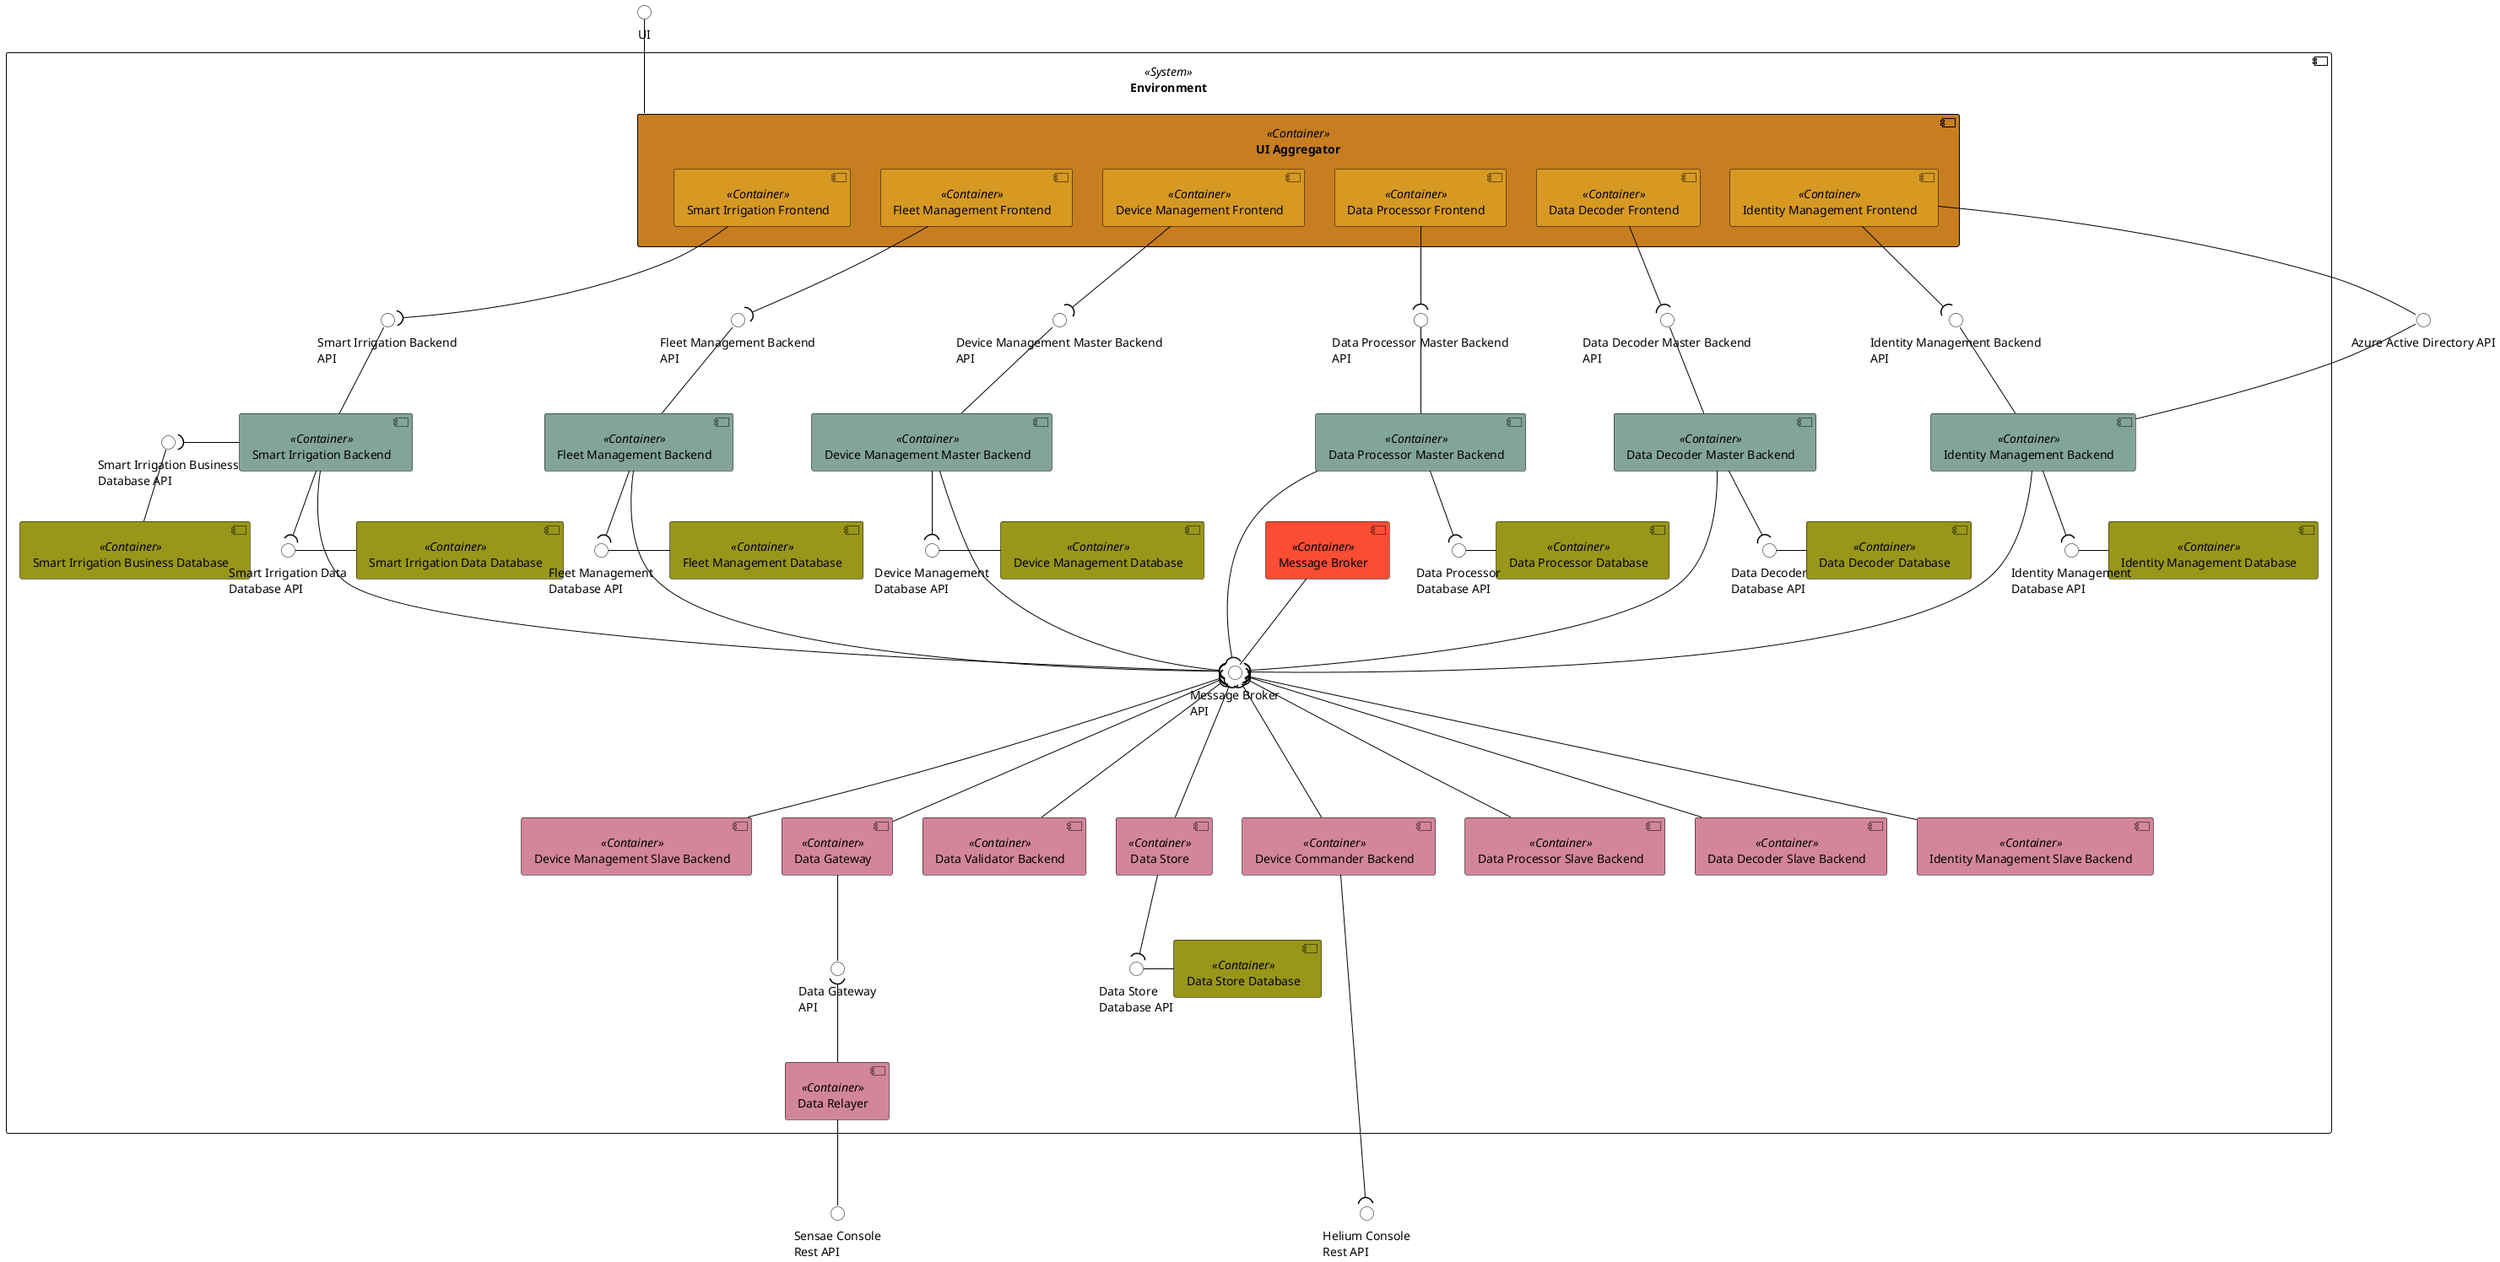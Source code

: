 @startuml logical-view-level2-color

skinparam class {
    BackgroundColor Black
    ArrowColor Black
    BorderColor Black
}
skinparam component {
    ArrowColor Black
    BorderColor Black
}
skinparam interface {
    backgroundColor white
    borderColor black
}

skinparam sequenceMessageAlign center
skinparam Shadowing false
skinparam componentStyle uml2
skinparam packageStyle rectangle

interface "UI" as UI

interface "Sensae Console\nRest API" as IN_ENDPOINT
interface "Helium Console\nRest API" as OUT_ENDPOINT

interface "Azure Active Directory API" as AUTH_ENDPOINT

component "Environment" <<System>> {
    component "UI Aggregator" as UIAG <<Container>> #c77e21 {
        component "Fleet Management Frontend" as LTF <<Container>> #d79921
        component "Smart Irrigation Frontend" as SIF <<Container>> #d79921
        component "Device Management Frontend" as DRF <<Container>> #d79921
        component "Data Processor Frontend" as DPF <<Container>> #d79921
        component "Data Decoder Frontend" as DDF <<Container>> #d79921
        component "Identity Management Frontend" as IAMF <<Container>> #d79921
    }
    component "Fleet Management Backend" as LTB <<Container>> #83a598
    component "Smart Irrigation Backend" as SIB <<Container>> #83a598
    component "Message Broker" as MB <<Container>> #fb4d34
    component "Device Management Master Backend" as DRB <<Container>> #83a598
    component "Device Management Slave Backend" as DRSB <<Container>> #d3869b
    component "Data Gateway" as DDG <<Container>> #d3869b
    component "Data Relayer" as DR <<Container>> #d3869b
    component "Data Processor Slave Backend" as DPSB <<Container>> #d3869b
    component "Data Processor Master Backend" as DPB <<Container>> #83a598
    component "Data Decoder Slave Backend" as DDSB <<Container>> #d3869b
    component "Data Decoder Master Backend" as DDB <<Container>> #83a598
    component "Data Validator Backend" as DVB <<Container>> #d3869b
    component "Device Management Database" as DRDB <<Container>> #98971a
    component "Data Processor Database" as DPDB <<Container>> #98971a
    component "Data Decoder Database" as DDDB <<Container>> #98971a
    component "Identity Management Database" as IAMDB <<Container>> #98971a
    component "Data Store" as DS <<Container>> #d3869b
    component "Fleet Management Database" as QUESTDB <<Container>> #98971a
    component "Data Store Database" as MONGODB <<Container>> #98971a
    component "Smart Irrigation Data Database" as SIDDB <<Container>> #98971a
    component "Smart Irrigation Business Database" as SIBDB <<Container>> #98971a
    component "Identity Management Backend" as IAMB <<Container>> #83a598
    component "Identity Management Slave Backend" as IAMSB <<Container>> #d3869b
    component "Device Commander Backend" as DCB <<Container>> #d3869b

    interface "Message Broker\nAPI" as MB_API
    interface "Fleet Management Backend\nAPI" as LTB_API
    interface "Smart Irrigation Backend\nAPI" as SIB_API
    interface "Device Management Master Backend\nAPI" as DRB_API
    interface "Data Processor Master Backend\nAPI" as DPB_API
    interface "Data Decoder Master Backend\nAPI" as DDMB_API
    interface "Device Management\nDatabase API" as DRDB_API
    interface "Data Processor\nDatabase API" as DPDB_API
    interface "Data Decoder\nDatabase API" as DDDB_API
    interface "Identity Management\nDatabase API" as IAMDB_API
    interface "Fleet Management\nDatabase API" as QUESTDB_API
    interface "Data Store\nDatabase API" as MONGODB_API
    interface "Smart Irrigation Data\nDatabase API" as SIDDB_API
    interface "Smart Irrigation Business\nDatabase API" as SIBDB_API
    interface "Data Gateway\nAPI" as DDG_API
    interface "Identity Management Backend\nAPI" as IAMB_API

    LTB --( QUESTDB_API
    SIB --( SIDDB_API
    SIBDB_API )- SIB
    DS --( MONGODB_API
    DDG -- DDG_API
    DPB_API -- DPB
    DDMB_API -- DDB
    DRB_API -- DRB
    MB -- MB_API
    DRDB_API - DRDB
    DPDB_API - DPDB
    DDDB_API - DDDB
    IAMDB_API - IAMDB
    LTB_API -- LTB
    SIB_API -- SIB
    IAMB_API -- IAMB
    UI -- UIAG
    MONGODB_API - MONGODB
    QUESTDB_API - QUESTDB
    SIDDB_API - SIDDB
    SIBDB_API -- SIBDB
    DRB --( DRDB_API
    DRDB_API )-[hidden]- DRSB
    DPB --( DPDB_API
    DDB --( DDDB_API
    DPDB_API )-[hidden]- DPSB
    DDDB_API )-[hidden]- DDSB
    IAMB --( IAMDB_API
    IAMDB_API )-[hidden]- IAMSB
    LTF --( LTB_API
    SIF --( SIB_API
    DPF --( DPB_API
    DDF --( DDMB_API
    DRF --( DRB_API
    IAMF --( IAMB_API

    LTB ---( MB_API
    SIB ---( MB_API
    DRB ---( MB_API
    DPB ---( MB_API
    DDB ---( MB_API
    IAMB ---( MB_API
    MB_API )--- DS
    MB_API )--- DDG
    MB_API )--- DVB
    MB_API )--- DRSB
    MB_API )--- DPSB
    MB_API )--- DDSB
    MB_API )--- IAMSB
    MB_API )--- DCB

    DR -- IN_ENDPOINT
    DDG_API )-- DR
    DCB ----( OUT_ENDPOINT
    IAMF -- AUTH_ENDPOINT
    AUTH_ENDPOINT -- IAMB

    IAMB --[hidden]- IAMSB
    DRB --[hidden]- DRSB
    DDB --[hidden]- DDSB
    DPB --[hidden]- DPSB

    LTF -[hidden] DRF
    SIF -[hidden] LTF
    LTB -[hidden] DRB
    SIB -[hidden] LTB

    DRDB -[hidden] MB
}

@enduml
